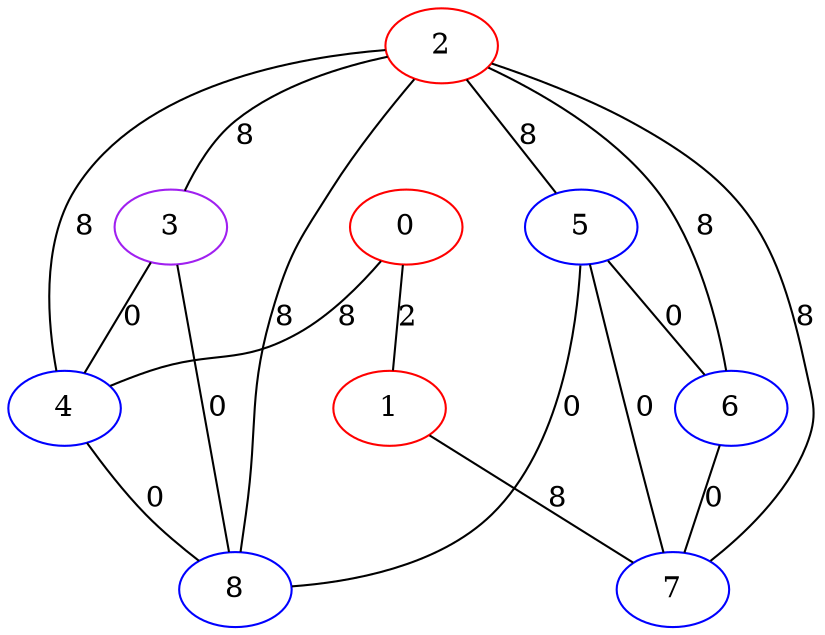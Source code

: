 graph "" {
0 [color=red, weight=1];
1 [color=red, weight=1];
2 [color=red, weight=1];
3 [color=purple, weight=4];
4 [color=blue, weight=3];
5 [color=blue, weight=3];
6 [color=blue, weight=3];
7 [color=blue, weight=3];
8 [color=blue, weight=3];
0 -- 1  [key=0, label=2];
0 -- 4  [key=0, label=8];
1 -- 7  [key=0, label=8];
2 -- 3  [key=0, label=8];
2 -- 4  [key=0, label=8];
2 -- 5  [key=0, label=8];
2 -- 6  [key=0, label=8];
2 -- 7  [key=0, label=8];
2 -- 8  [key=0, label=8];
3 -- 8  [key=0, label=0];
3 -- 4  [key=0, label=0];
4 -- 8  [key=0, label=0];
5 -- 8  [key=0, label=0];
5 -- 6  [key=0, label=0];
5 -- 7  [key=0, label=0];
6 -- 7  [key=0, label=0];
}
